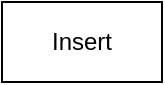 <mxfile version="12.7.4" type="github">
  <diagram id="jaqaJ6uQPk6BbColZ5DN" name="Page-1">
    <mxGraphModel dx="1249" dy="701" grid="1" gridSize="10" guides="1" tooltips="1" connect="1" arrows="1" fold="1" page="1" pageScale="1" pageWidth="827" pageHeight="1169" math="0" shadow="0">
      <root>
        <mxCell id="0" />
        <mxCell id="1" parent="0" />
        <mxCell id="Ykke7SzZzKhqlwrhda0C-1" value="Insert" style="rounded=0;whiteSpace=wrap;html=1;" vertex="1" parent="1">
          <mxGeometry x="340" y="170" width="80" height="40" as="geometry" />
        </mxCell>
      </root>
    </mxGraphModel>
  </diagram>
</mxfile>
